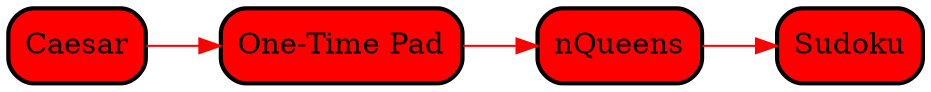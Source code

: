 digraph  {
  //splines = ortho;
  //concentrate = true;

  rankdir="LR";

  node [shape="box", style="rounded,filled", fillcolor="red", penwidth = 2];
  edge [penwidth = 1];

  // URLs by node
  // recommended
  
  Caesar                     [URL="https://github.com/weaversa/cryptol-course/tree/L4y3rC4k3/labs/Demos/Cryptol/Caesar.md"];
  OneTimePad                 [URL="https://github.com/weaversa/cryptol-course/tree/L4y3rC4k3/labs/Demos/Cryptol/OneTimePad.md"];
  nQueens                    [URL="https://github.com/weaversa/cryptol-course/tree/L4y3rC4k3/labs/Demos/Cryptol/NQueens.md"];
  Sudoku                     [URL="https://github.com/weaversa/cryptol-course/tree/L4y3rC4k3/labs/Demos/Cryptol/Sudoku.md"];

  // branch nodes
  node [fillcolor="white"];
  

  // newline/space labels
  
  OneTimePad                 [label = "One-Time Pad"]

  // recommended flow
  edge [color=red];
  
  Caesar -> OneTimePad;
  OneTimePad -> nQueens;
  nQueens -> Sudoku;

  // branches
  edge [color=black];
  

  // ranks

}
